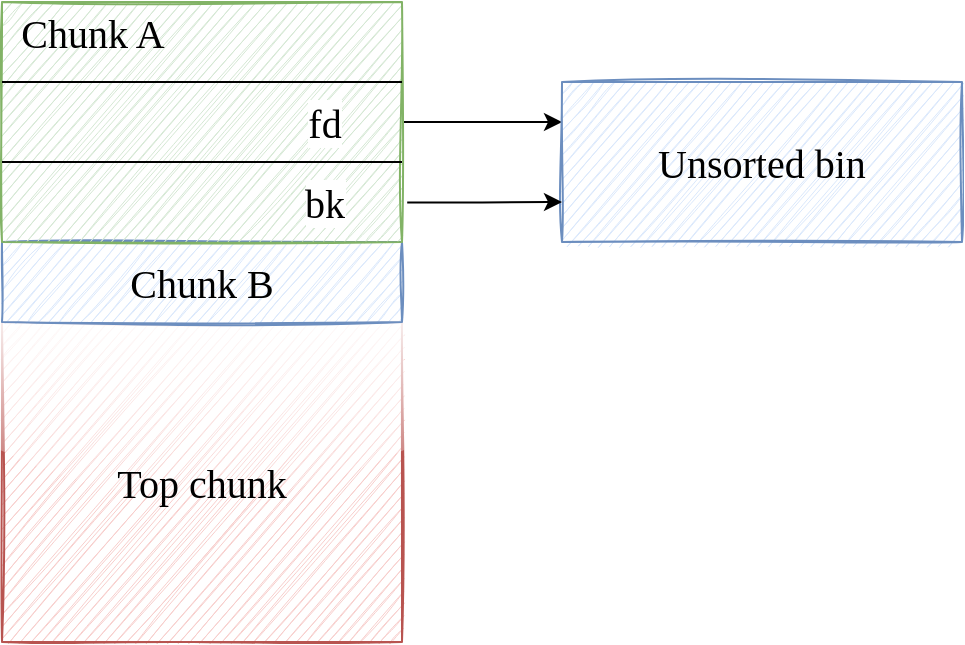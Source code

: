 <mxfile version="17.4.0" type="github">
  <diagram id="n-qQOzfSDZQhD81esmXn" name="第 1 页">
    <mxGraphModel dx="1506" dy="927" grid="1" gridSize="10" guides="1" tooltips="1" connect="1" arrows="1" fold="1" page="1" pageScale="1" pageWidth="827" pageHeight="1169" math="0" shadow="0">
      <root>
        <mxCell id="0" />
        <mxCell id="1" parent="0" />
        <mxCell id="RMDb3A9PUWip_FTBD__W-1" value="Top chunk" style="rounded=0;whiteSpace=wrap;html=1;fontFamily=Comic Sans MS;fontSize=20;glass=1;shadow=0;sketch=1;fillColor=#f8cecc;strokeColor=#b85450;" vertex="1" parent="1">
          <mxGeometry x="160" y="360" width="200" height="160" as="geometry" />
        </mxCell>
        <mxCell id="RMDb3A9PUWip_FTBD__W-2" value="Chunk B" style="rounded=0;whiteSpace=wrap;html=1;fontFamily=Comic Sans MS;fontSize=20;shadow=0;sketch=1;fillColor=#dae8fc;strokeColor=#6c8ebf;" vertex="1" parent="1">
          <mxGeometry x="160" y="320" width="200" height="40" as="geometry" />
        </mxCell>
        <mxCell id="RMDb3A9PUWip_FTBD__W-10" style="edgeStyle=orthogonalEdgeStyle;rounded=0;orthogonalLoop=1;jettySize=auto;html=1;entryX=0;entryY=0.25;entryDx=0;entryDy=0;fontFamily=Comic Sans MS;fontSize=20;" edge="1" parent="1" source="RMDb3A9PUWip_FTBD__W-3" target="RMDb3A9PUWip_FTBD__W-9">
          <mxGeometry relative="1" as="geometry" />
        </mxCell>
        <mxCell id="RMDb3A9PUWip_FTBD__W-3" value="" style="rounded=0;whiteSpace=wrap;html=1;fontFamily=Comic Sans MS;fontSize=20;shadow=0;sketch=1;fillColor=#d5e8d4;strokeColor=#82b366;" vertex="1" parent="1">
          <mxGeometry x="160" y="200" width="200" height="120" as="geometry" />
        </mxCell>
        <mxCell id="RMDb3A9PUWip_FTBD__W-4" value="Chunk A" style="text;html=1;align=center;verticalAlign=middle;resizable=0;points=[];autosize=1;strokeColor=none;fillColor=none;fontSize=20;fontFamily=Comic Sans MS;" vertex="1" parent="1">
          <mxGeometry x="160" y="200" width="90" height="30" as="geometry" />
        </mxCell>
        <mxCell id="RMDb3A9PUWip_FTBD__W-5" value="" style="endArrow=none;html=1;rounded=0;fontFamily=Comic Sans MS;fontSize=20;" edge="1" parent="1">
          <mxGeometry width="50" height="50" relative="1" as="geometry">
            <mxPoint x="160" y="240" as="sourcePoint" />
            <mxPoint x="360" y="240" as="targetPoint" />
          </mxGeometry>
        </mxCell>
        <mxCell id="RMDb3A9PUWip_FTBD__W-6" value="fd" style="edgeLabel;html=1;align=center;verticalAlign=middle;resizable=0;points=[];fontSize=20;fontFamily=Comic Sans MS;" vertex="1" connectable="0" parent="RMDb3A9PUWip_FTBD__W-5">
          <mxGeometry x="0.233" y="-1" relative="1" as="geometry">
            <mxPoint x="37" y="19" as="offset" />
          </mxGeometry>
        </mxCell>
        <mxCell id="RMDb3A9PUWip_FTBD__W-7" value="" style="endArrow=none;html=1;rounded=0;fontFamily=Comic Sans MS;fontSize=20;" edge="1" parent="1">
          <mxGeometry width="50" height="50" relative="1" as="geometry">
            <mxPoint x="160" y="280" as="sourcePoint" />
            <mxPoint x="360" y="280" as="targetPoint" />
          </mxGeometry>
        </mxCell>
        <mxCell id="RMDb3A9PUWip_FTBD__W-8" value="bk" style="edgeLabel;html=1;align=center;verticalAlign=middle;resizable=0;points=[];fontSize=20;fontFamily=Comic Sans MS;" vertex="1" connectable="0" parent="RMDb3A9PUWip_FTBD__W-7">
          <mxGeometry x="0.233" y="-1" relative="1" as="geometry">
            <mxPoint x="37" y="19" as="offset" />
          </mxGeometry>
        </mxCell>
        <mxCell id="RMDb3A9PUWip_FTBD__W-9" value="Unsorted bin" style="rounded=0;whiteSpace=wrap;html=1;fontFamily=Comic Sans MS;fontSize=20;shadow=0;sketch=1;fillColor=#dae8fc;strokeColor=#6c8ebf;" vertex="1" parent="1">
          <mxGeometry x="440" y="240" width="200" height="80" as="geometry" />
        </mxCell>
        <mxCell id="RMDb3A9PUWip_FTBD__W-11" style="edgeStyle=orthogonalEdgeStyle;rounded=0;orthogonalLoop=1;jettySize=auto;html=1;entryX=0;entryY=0.75;entryDx=0;entryDy=0;fontFamily=Comic Sans MS;fontSize=20;exitX=1.013;exitY=0.835;exitDx=0;exitDy=0;exitPerimeter=0;" edge="1" parent="1" source="RMDb3A9PUWip_FTBD__W-3" target="RMDb3A9PUWip_FTBD__W-9">
          <mxGeometry relative="1" as="geometry">
            <mxPoint x="370" y="270" as="sourcePoint" />
            <mxPoint x="450" y="270" as="targetPoint" />
          </mxGeometry>
        </mxCell>
      </root>
    </mxGraphModel>
  </diagram>
</mxfile>

